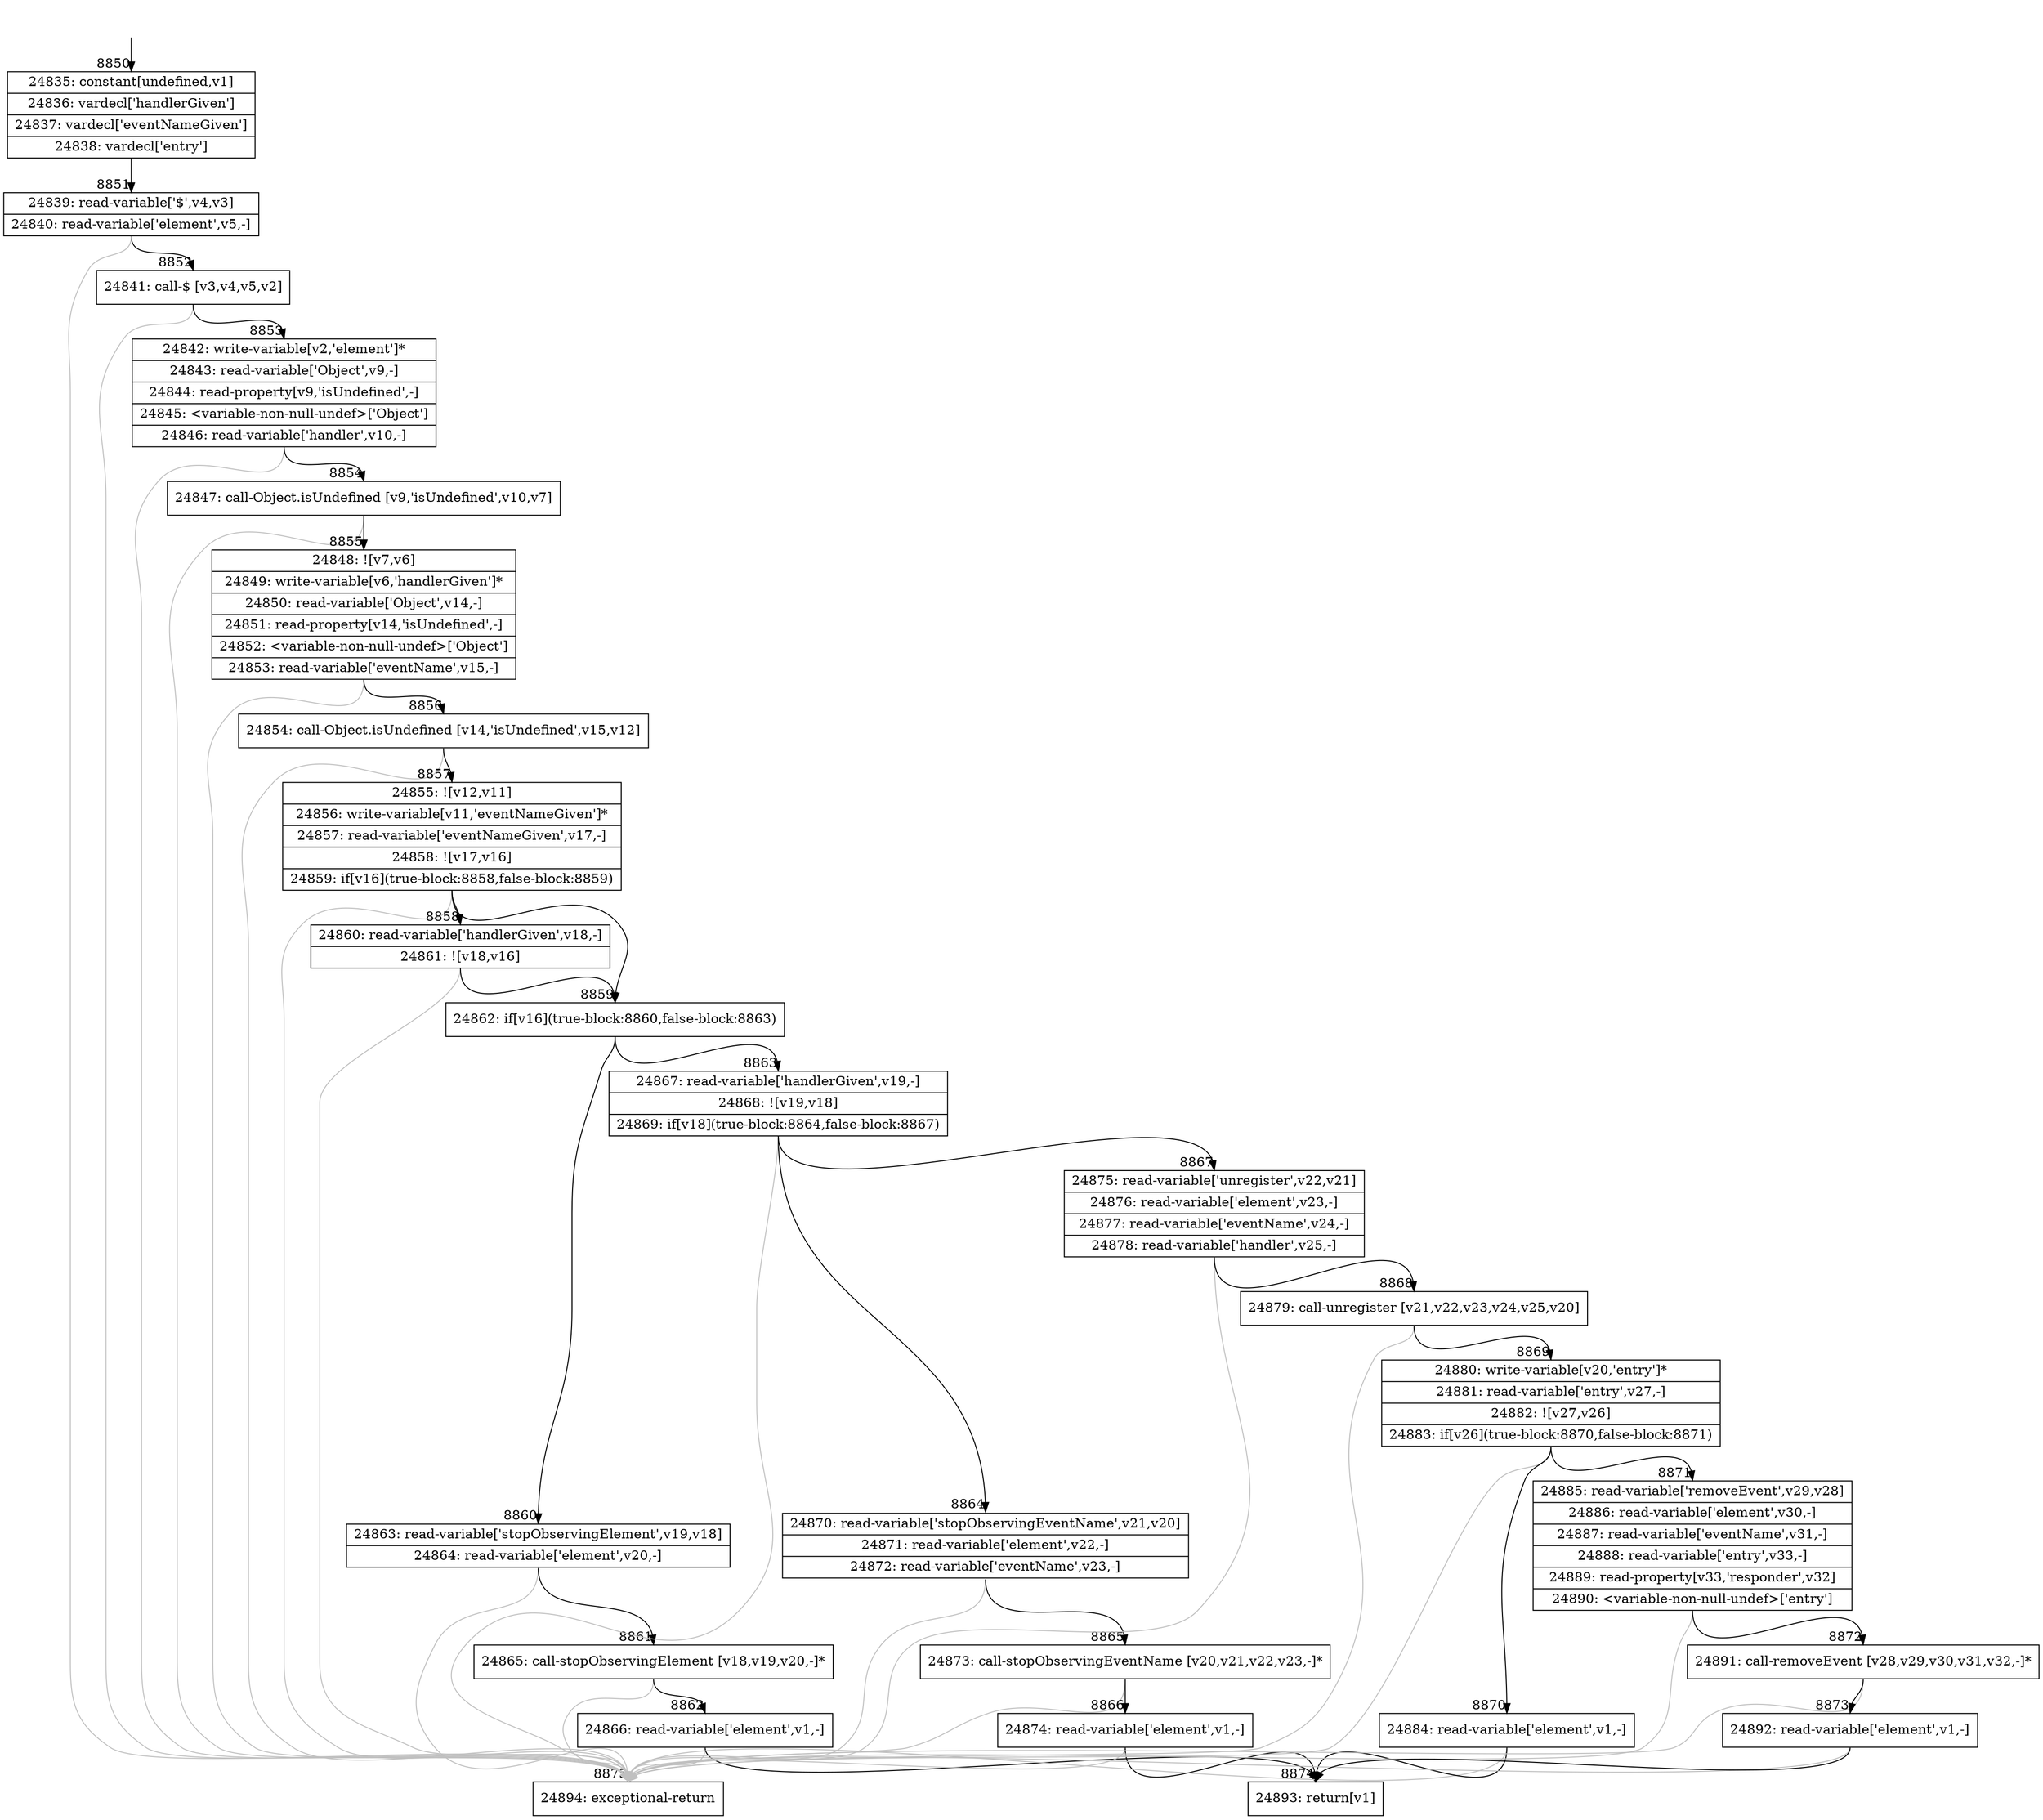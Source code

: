 digraph {
rankdir="TD"
BB_entry672[shape=none,label=""];
BB_entry672 -> BB8850 [tailport=s, headport=n, headlabel="    8850"]
BB8850 [shape=record label="{24835: constant[undefined,v1]|24836: vardecl['handlerGiven']|24837: vardecl['eventNameGiven']|24838: vardecl['entry']}" ] 
BB8850 -> BB8851 [tailport=s, headport=n, headlabel="      8851"]
BB8851 [shape=record label="{24839: read-variable['$',v4,v3]|24840: read-variable['element',v5,-]}" ] 
BB8851 -> BB8852 [tailport=s, headport=n, headlabel="      8852"]
BB8851 -> BB8875 [tailport=s, headport=n, color=gray, headlabel="      8875"]
BB8852 [shape=record label="{24841: call-$ [v3,v4,v5,v2]}" ] 
BB8852 -> BB8853 [tailport=s, headport=n, headlabel="      8853"]
BB8852 -> BB8875 [tailport=s, headport=n, color=gray]
BB8853 [shape=record label="{24842: write-variable[v2,'element']*|24843: read-variable['Object',v9,-]|24844: read-property[v9,'isUndefined',-]|24845: \<variable-non-null-undef\>['Object']|24846: read-variable['handler',v10,-]}" ] 
BB8853 -> BB8854 [tailport=s, headport=n, headlabel="      8854"]
BB8853 -> BB8875 [tailport=s, headport=n, color=gray]
BB8854 [shape=record label="{24847: call-Object.isUndefined [v9,'isUndefined',v10,v7]}" ] 
BB8854 -> BB8855 [tailport=s, headport=n, headlabel="      8855"]
BB8854 -> BB8875 [tailport=s, headport=n, color=gray]
BB8855 [shape=record label="{24848: ![v7,v6]|24849: write-variable[v6,'handlerGiven']*|24850: read-variable['Object',v14,-]|24851: read-property[v14,'isUndefined',-]|24852: \<variable-non-null-undef\>['Object']|24853: read-variable['eventName',v15,-]}" ] 
BB8855 -> BB8856 [tailport=s, headport=n, headlabel="      8856"]
BB8855 -> BB8875 [tailport=s, headport=n, color=gray]
BB8856 [shape=record label="{24854: call-Object.isUndefined [v14,'isUndefined',v15,v12]}" ] 
BB8856 -> BB8857 [tailport=s, headport=n, headlabel="      8857"]
BB8856 -> BB8875 [tailport=s, headport=n, color=gray]
BB8857 [shape=record label="{24855: ![v12,v11]|24856: write-variable[v11,'eventNameGiven']*|24857: read-variable['eventNameGiven',v17,-]|24858: ![v17,v16]|24859: if[v16](true-block:8858,false-block:8859)}" ] 
BB8857 -> BB8859 [tailport=s, headport=n, headlabel="      8859"]
BB8857 -> BB8858 [tailport=s, headport=n, headlabel="      8858"]
BB8857 -> BB8875 [tailport=s, headport=n, color=gray]
BB8858 [shape=record label="{24860: read-variable['handlerGiven',v18,-]|24861: ![v18,v16]}" ] 
BB8858 -> BB8859 [tailport=s, headport=n]
BB8858 -> BB8875 [tailport=s, headport=n, color=gray]
BB8859 [shape=record label="{24862: if[v16](true-block:8860,false-block:8863)}" ] 
BB8859 -> BB8860 [tailport=s, headport=n, headlabel="      8860"]
BB8859 -> BB8863 [tailport=s, headport=n, headlabel="      8863"]
BB8860 [shape=record label="{24863: read-variable['stopObservingElement',v19,v18]|24864: read-variable['element',v20,-]}" ] 
BB8860 -> BB8861 [tailport=s, headport=n, headlabel="      8861"]
BB8860 -> BB8875 [tailport=s, headport=n, color=gray]
BB8861 [shape=record label="{24865: call-stopObservingElement [v18,v19,v20,-]*}" ] 
BB8861 -> BB8862 [tailport=s, headport=n, headlabel="      8862"]
BB8861 -> BB8875 [tailport=s, headport=n, color=gray]
BB8862 [shape=record label="{24866: read-variable['element',v1,-]}" ] 
BB8862 -> BB8874 [tailport=s, headport=n, headlabel="      8874"]
BB8862 -> BB8875 [tailport=s, headport=n, color=gray]
BB8863 [shape=record label="{24867: read-variable['handlerGiven',v19,-]|24868: ![v19,v18]|24869: if[v18](true-block:8864,false-block:8867)}" ] 
BB8863 -> BB8864 [tailport=s, headport=n, headlabel="      8864"]
BB8863 -> BB8867 [tailport=s, headport=n, headlabel="      8867"]
BB8863 -> BB8875 [tailport=s, headport=n, color=gray]
BB8864 [shape=record label="{24870: read-variable['stopObservingEventName',v21,v20]|24871: read-variable['element',v22,-]|24872: read-variable['eventName',v23,-]}" ] 
BB8864 -> BB8865 [tailport=s, headport=n, headlabel="      8865"]
BB8864 -> BB8875 [tailport=s, headport=n, color=gray]
BB8865 [shape=record label="{24873: call-stopObservingEventName [v20,v21,v22,v23,-]*}" ] 
BB8865 -> BB8866 [tailport=s, headport=n, headlabel="      8866"]
BB8865 -> BB8875 [tailport=s, headport=n, color=gray]
BB8866 [shape=record label="{24874: read-variable['element',v1,-]}" ] 
BB8866 -> BB8874 [tailport=s, headport=n]
BB8866 -> BB8875 [tailport=s, headport=n, color=gray]
BB8867 [shape=record label="{24875: read-variable['unregister',v22,v21]|24876: read-variable['element',v23,-]|24877: read-variable['eventName',v24,-]|24878: read-variable['handler',v25,-]}" ] 
BB8867 -> BB8868 [tailport=s, headport=n, headlabel="      8868"]
BB8867 -> BB8875 [tailport=s, headport=n, color=gray]
BB8868 [shape=record label="{24879: call-unregister [v21,v22,v23,v24,v25,v20]}" ] 
BB8868 -> BB8869 [tailport=s, headport=n, headlabel="      8869"]
BB8868 -> BB8875 [tailport=s, headport=n, color=gray]
BB8869 [shape=record label="{24880: write-variable[v20,'entry']*|24881: read-variable['entry',v27,-]|24882: ![v27,v26]|24883: if[v26](true-block:8870,false-block:8871)}" ] 
BB8869 -> BB8870 [tailport=s, headport=n, headlabel="      8870"]
BB8869 -> BB8871 [tailport=s, headport=n, headlabel="      8871"]
BB8869 -> BB8875 [tailport=s, headport=n, color=gray]
BB8870 [shape=record label="{24884: read-variable['element',v1,-]}" ] 
BB8870 -> BB8874 [tailport=s, headport=n]
BB8870 -> BB8875 [tailport=s, headport=n, color=gray]
BB8871 [shape=record label="{24885: read-variable['removeEvent',v29,v28]|24886: read-variable['element',v30,-]|24887: read-variable['eventName',v31,-]|24888: read-variable['entry',v33,-]|24889: read-property[v33,'responder',v32]|24890: \<variable-non-null-undef\>['entry']}" ] 
BB8871 -> BB8872 [tailport=s, headport=n, headlabel="      8872"]
BB8871 -> BB8875 [tailport=s, headport=n, color=gray]
BB8872 [shape=record label="{24891: call-removeEvent [v28,v29,v30,v31,v32,-]*}" ] 
BB8872 -> BB8873 [tailport=s, headport=n, headlabel="      8873"]
BB8872 -> BB8875 [tailport=s, headport=n, color=gray]
BB8873 [shape=record label="{24892: read-variable['element',v1,-]}" ] 
BB8873 -> BB8874 [tailport=s, headport=n]
BB8873 -> BB8875 [tailport=s, headport=n, color=gray]
BB8874 [shape=record label="{24893: return[v1]}" ] 
BB8875 [shape=record label="{24894: exceptional-return}" ] 
//#$~ 6982
}
